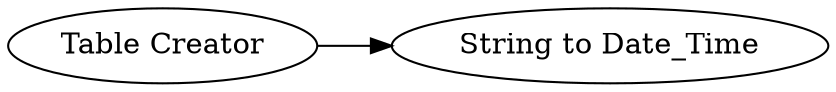 digraph {
	"4552333511434079636_1" [label="Table Creator"]
	"4552333511434079636_7" [label="String to Date_Time"]
	"4552333511434079636_1" -> "4552333511434079636_7"
	rankdir=LR
}
